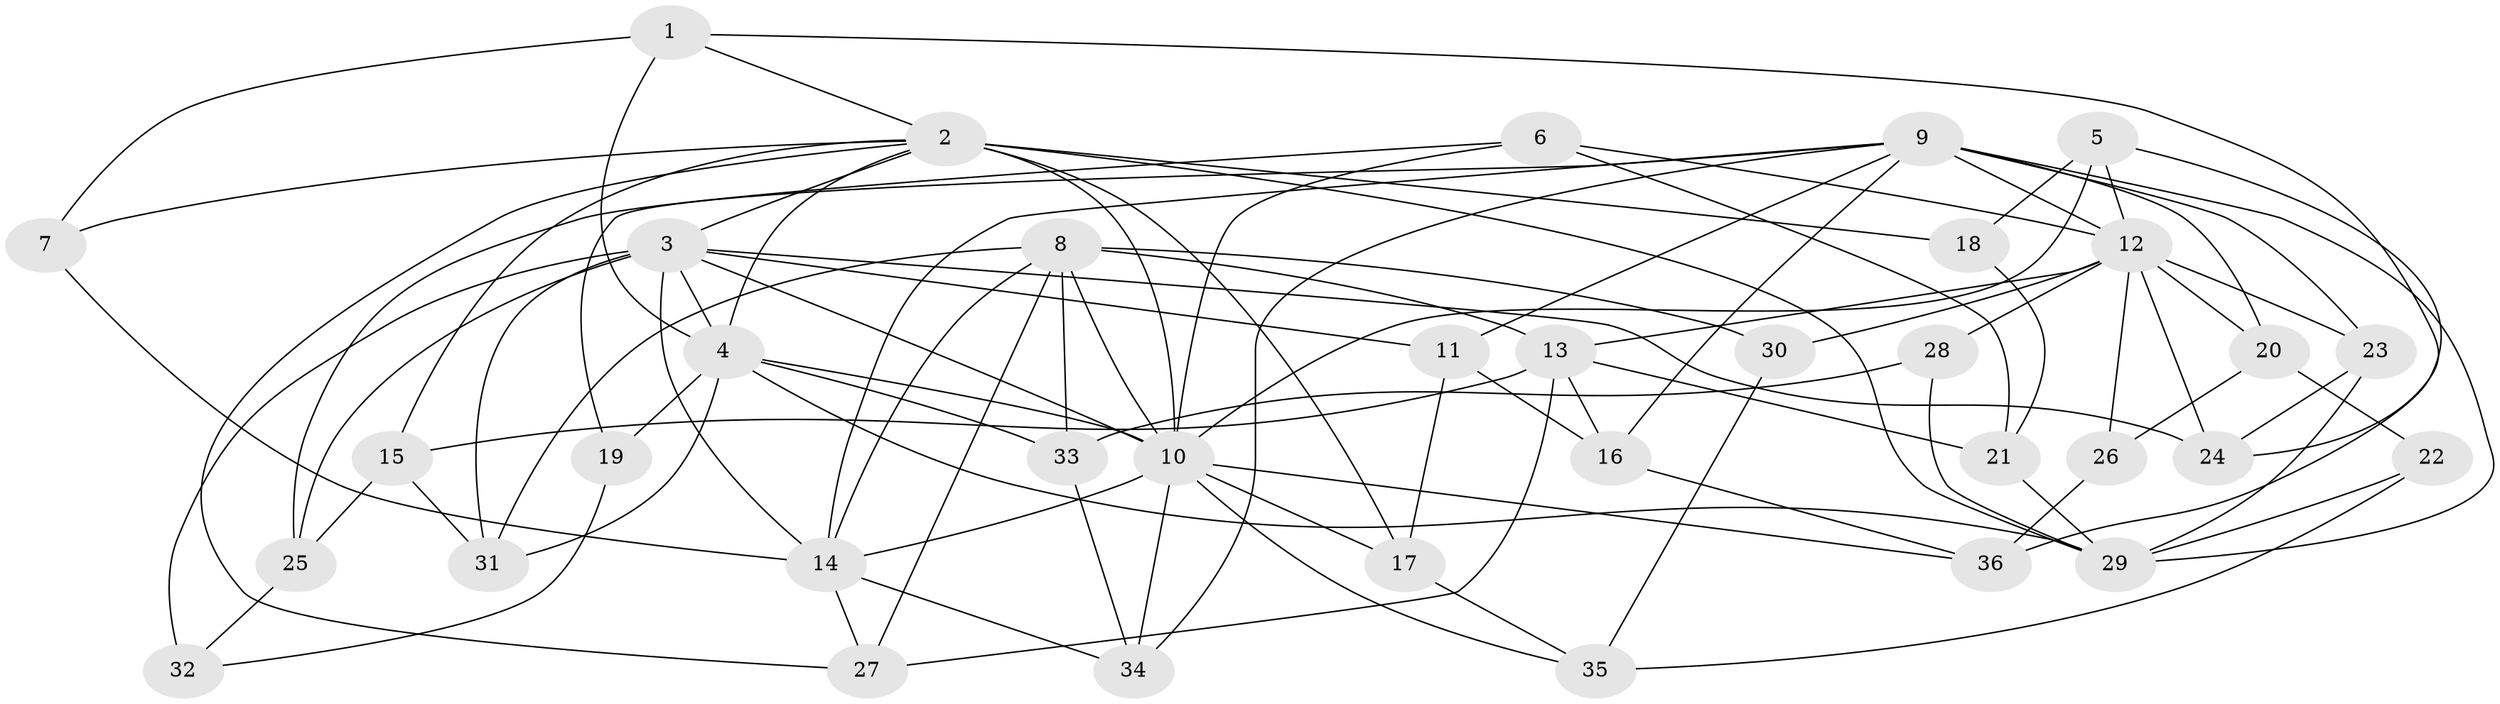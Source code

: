 // original degree distribution, {4: 1.0}
// Generated by graph-tools (version 1.1) at 2025/37/03/09/25 02:37:54]
// undirected, 36 vertices, 90 edges
graph export_dot {
graph [start="1"]
  node [color=gray90,style=filled];
  1;
  2;
  3;
  4;
  5;
  6;
  7;
  8;
  9;
  10;
  11;
  12;
  13;
  14;
  15;
  16;
  17;
  18;
  19;
  20;
  21;
  22;
  23;
  24;
  25;
  26;
  27;
  28;
  29;
  30;
  31;
  32;
  33;
  34;
  35;
  36;
  1 -- 2 [weight=1.0];
  1 -- 4 [weight=1.0];
  1 -- 7 [weight=1.0];
  1 -- 24 [weight=1.0];
  2 -- 3 [weight=1.0];
  2 -- 4 [weight=1.0];
  2 -- 7 [weight=1.0];
  2 -- 10 [weight=1.0];
  2 -- 15 [weight=1.0];
  2 -- 17 [weight=1.0];
  2 -- 18 [weight=2.0];
  2 -- 27 [weight=1.0];
  2 -- 29 [weight=2.0];
  3 -- 4 [weight=1.0];
  3 -- 10 [weight=1.0];
  3 -- 11 [weight=1.0];
  3 -- 14 [weight=1.0];
  3 -- 24 [weight=1.0];
  3 -- 25 [weight=1.0];
  3 -- 31 [weight=1.0];
  3 -- 32 [weight=2.0];
  4 -- 10 [weight=2.0];
  4 -- 19 [weight=2.0];
  4 -- 29 [weight=1.0];
  4 -- 31 [weight=1.0];
  4 -- 33 [weight=1.0];
  5 -- 10 [weight=1.0];
  5 -- 12 [weight=1.0];
  5 -- 18 [weight=1.0];
  5 -- 36 [weight=1.0];
  6 -- 10 [weight=1.0];
  6 -- 12 [weight=1.0];
  6 -- 21 [weight=1.0];
  6 -- 25 [weight=1.0];
  7 -- 14 [weight=2.0];
  8 -- 10 [weight=1.0];
  8 -- 13 [weight=3.0];
  8 -- 14 [weight=1.0];
  8 -- 27 [weight=1.0];
  8 -- 30 [weight=2.0];
  8 -- 31 [weight=1.0];
  8 -- 33 [weight=1.0];
  9 -- 11 [weight=1.0];
  9 -- 12 [weight=1.0];
  9 -- 14 [weight=1.0];
  9 -- 16 [weight=1.0];
  9 -- 19 [weight=1.0];
  9 -- 20 [weight=1.0];
  9 -- 23 [weight=1.0];
  9 -- 29 [weight=2.0];
  9 -- 34 [weight=1.0];
  10 -- 14 [weight=1.0];
  10 -- 17 [weight=1.0];
  10 -- 34 [weight=1.0];
  10 -- 35 [weight=1.0];
  10 -- 36 [weight=1.0];
  11 -- 16 [weight=1.0];
  11 -- 17 [weight=1.0];
  12 -- 13 [weight=1.0];
  12 -- 20 [weight=1.0];
  12 -- 23 [weight=1.0];
  12 -- 24 [weight=1.0];
  12 -- 26 [weight=2.0];
  12 -- 28 [weight=2.0];
  12 -- 30 [weight=1.0];
  13 -- 15 [weight=1.0];
  13 -- 16 [weight=1.0];
  13 -- 21 [weight=1.0];
  13 -- 27 [weight=1.0];
  14 -- 27 [weight=1.0];
  14 -- 34 [weight=1.0];
  15 -- 25 [weight=1.0];
  15 -- 31 [weight=1.0];
  16 -- 36 [weight=1.0];
  17 -- 35 [weight=1.0];
  18 -- 21 [weight=1.0];
  19 -- 32 [weight=1.0];
  20 -- 22 [weight=1.0];
  20 -- 26 [weight=1.0];
  21 -- 29 [weight=1.0];
  22 -- 29 [weight=2.0];
  22 -- 35 [weight=1.0];
  23 -- 24 [weight=1.0];
  23 -- 29 [weight=1.0];
  25 -- 32 [weight=1.0];
  26 -- 36 [weight=1.0];
  28 -- 29 [weight=1.0];
  28 -- 33 [weight=1.0];
  30 -- 35 [weight=1.0];
  33 -- 34 [weight=1.0];
}
